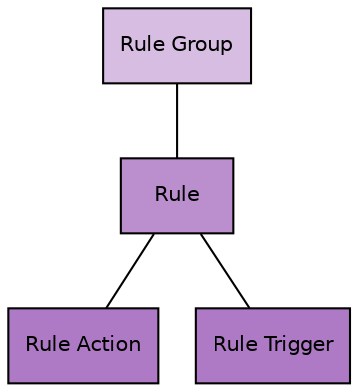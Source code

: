 digraph G {
    graph [fontname = "helvetica",fontsize = 10];
    node [fontname = "helvetica",fontsize = 10];
    edge [fontname = "helvetica",fontsize = 10];

    // dot -Tpng rules.dot -o rules.png
    "rule_group"   [shape = box,style=filled,fillcolor="#d7bde2",label = "Rule Group"];
    "rule"         [shape = box,style=filled,fillcolor="#bb8fce",label = "Rule"];
    "rule_action"  [shape = box,style=filled,fillcolor="#af7ac5",label = "Rule Action"];
    "rule_trigger" [shape = box,style=filled,fillcolor="#af7ac5",label = "Rule Trigger"];

    // link rules
    rule_group -> rule [arrowhead = none];
    rule -> rule_action [arrowhead = none];
    rule -> rule_trigger [arrowhead = none];
}